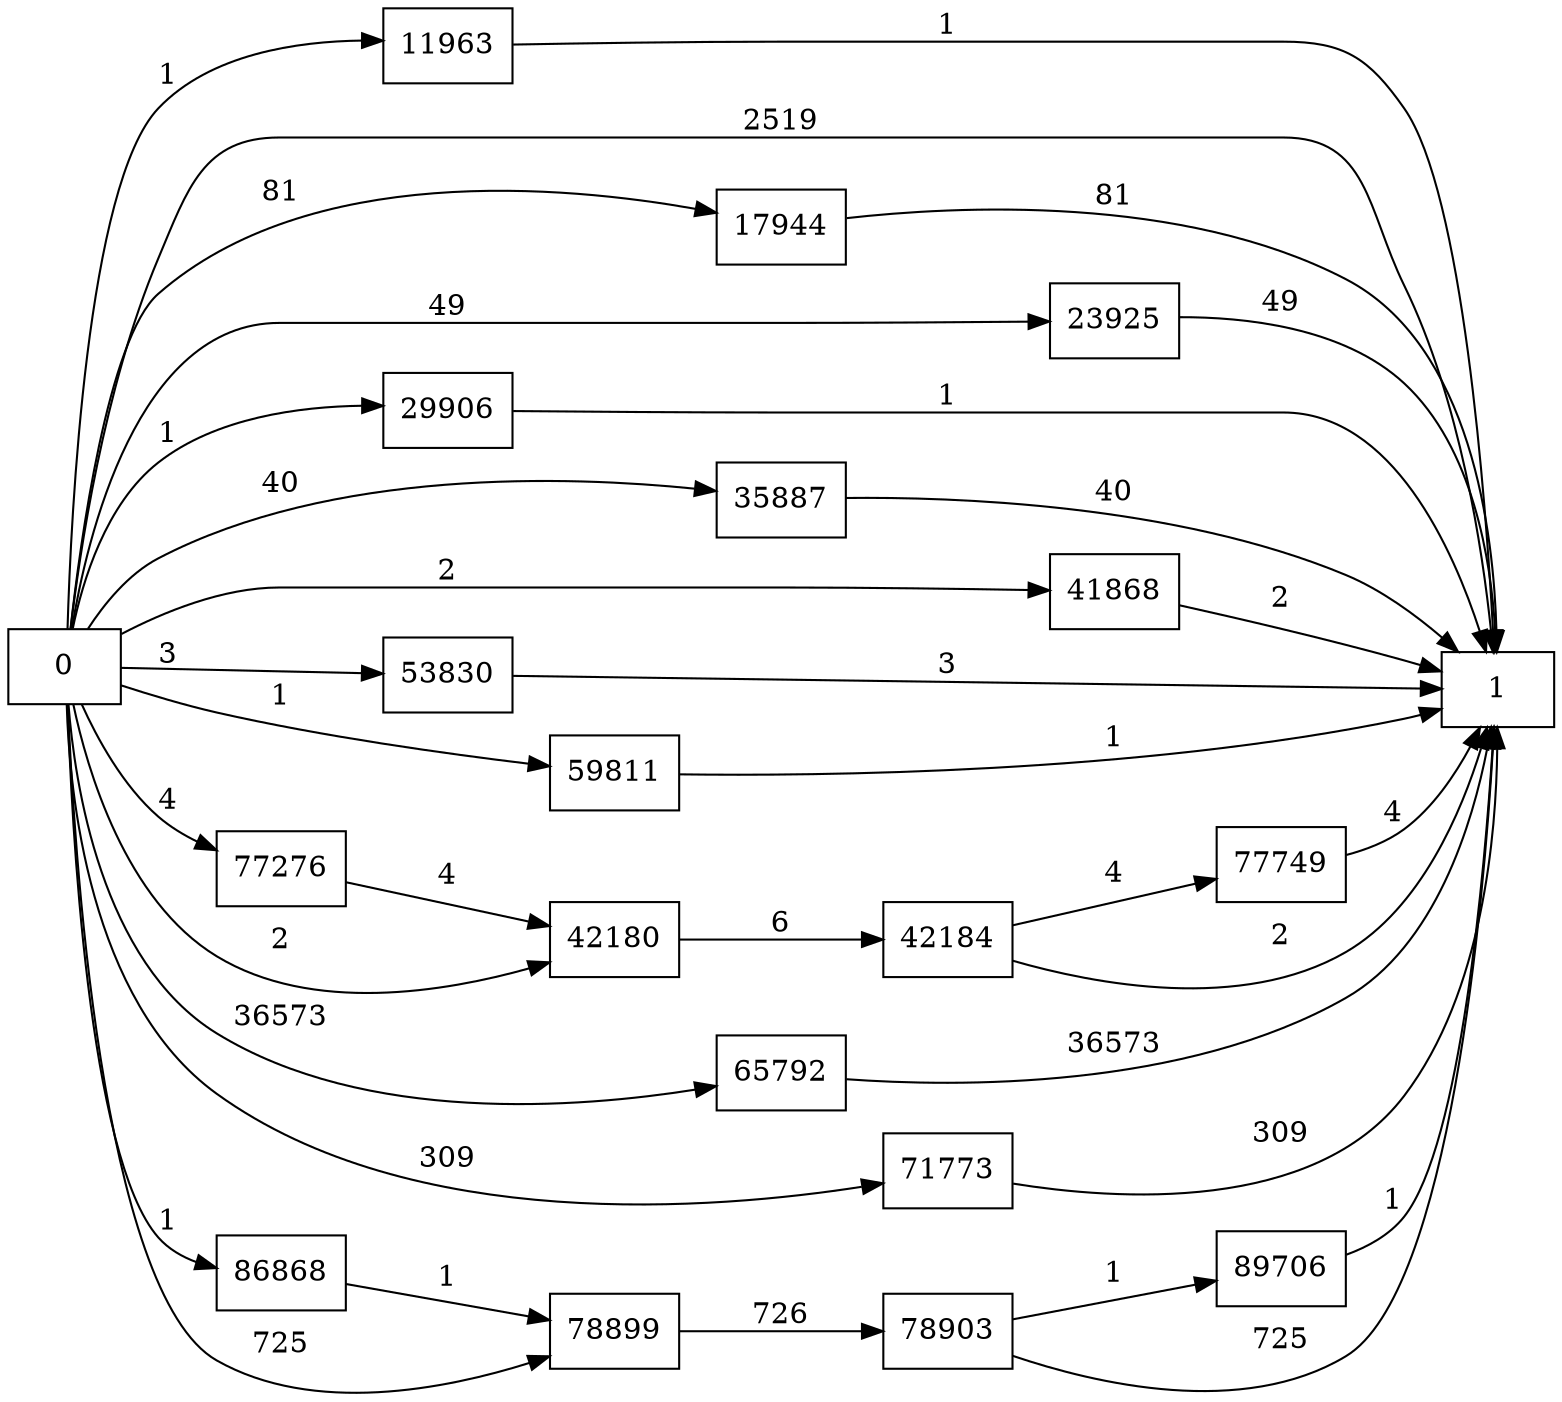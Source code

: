digraph {
	graph [rankdir=LR]
	node [shape=rectangle]
	11963 -> 1 [label=1]
	17944 -> 1 [label=81]
	23925 -> 1 [label=49]
	29906 -> 1 [label=1]
	35887 -> 1 [label=40]
	41868 -> 1 [label=2]
	42180 -> 42184 [label=6]
	42184 -> 1 [label=2]
	42184 -> 77749 [label=4]
	53830 -> 1 [label=3]
	59811 -> 1 [label=1]
	65792 -> 1 [label=36573]
	71773 -> 1 [label=309]
	77276 -> 42180 [label=4]
	77749 -> 1 [label=4]
	78899 -> 78903 [label=726]
	78903 -> 1 [label=725]
	78903 -> 89706 [label=1]
	86868 -> 78899 [label=1]
	89706 -> 1 [label=1]
	0 -> 1 [label=2519]
	0 -> 11963 [label=1]
	0 -> 17944 [label=81]
	0 -> 23925 [label=49]
	0 -> 29906 [label=1]
	0 -> 35887 [label=40]
	0 -> 41868 [label=2]
	0 -> 42180 [label=2]
	0 -> 53830 [label=3]
	0 -> 59811 [label=1]
	0 -> 65792 [label=36573]
	0 -> 71773 [label=309]
	0 -> 77276 [label=4]
	0 -> 78899 [label=725]
	0 -> 86868 [label=1]
}
